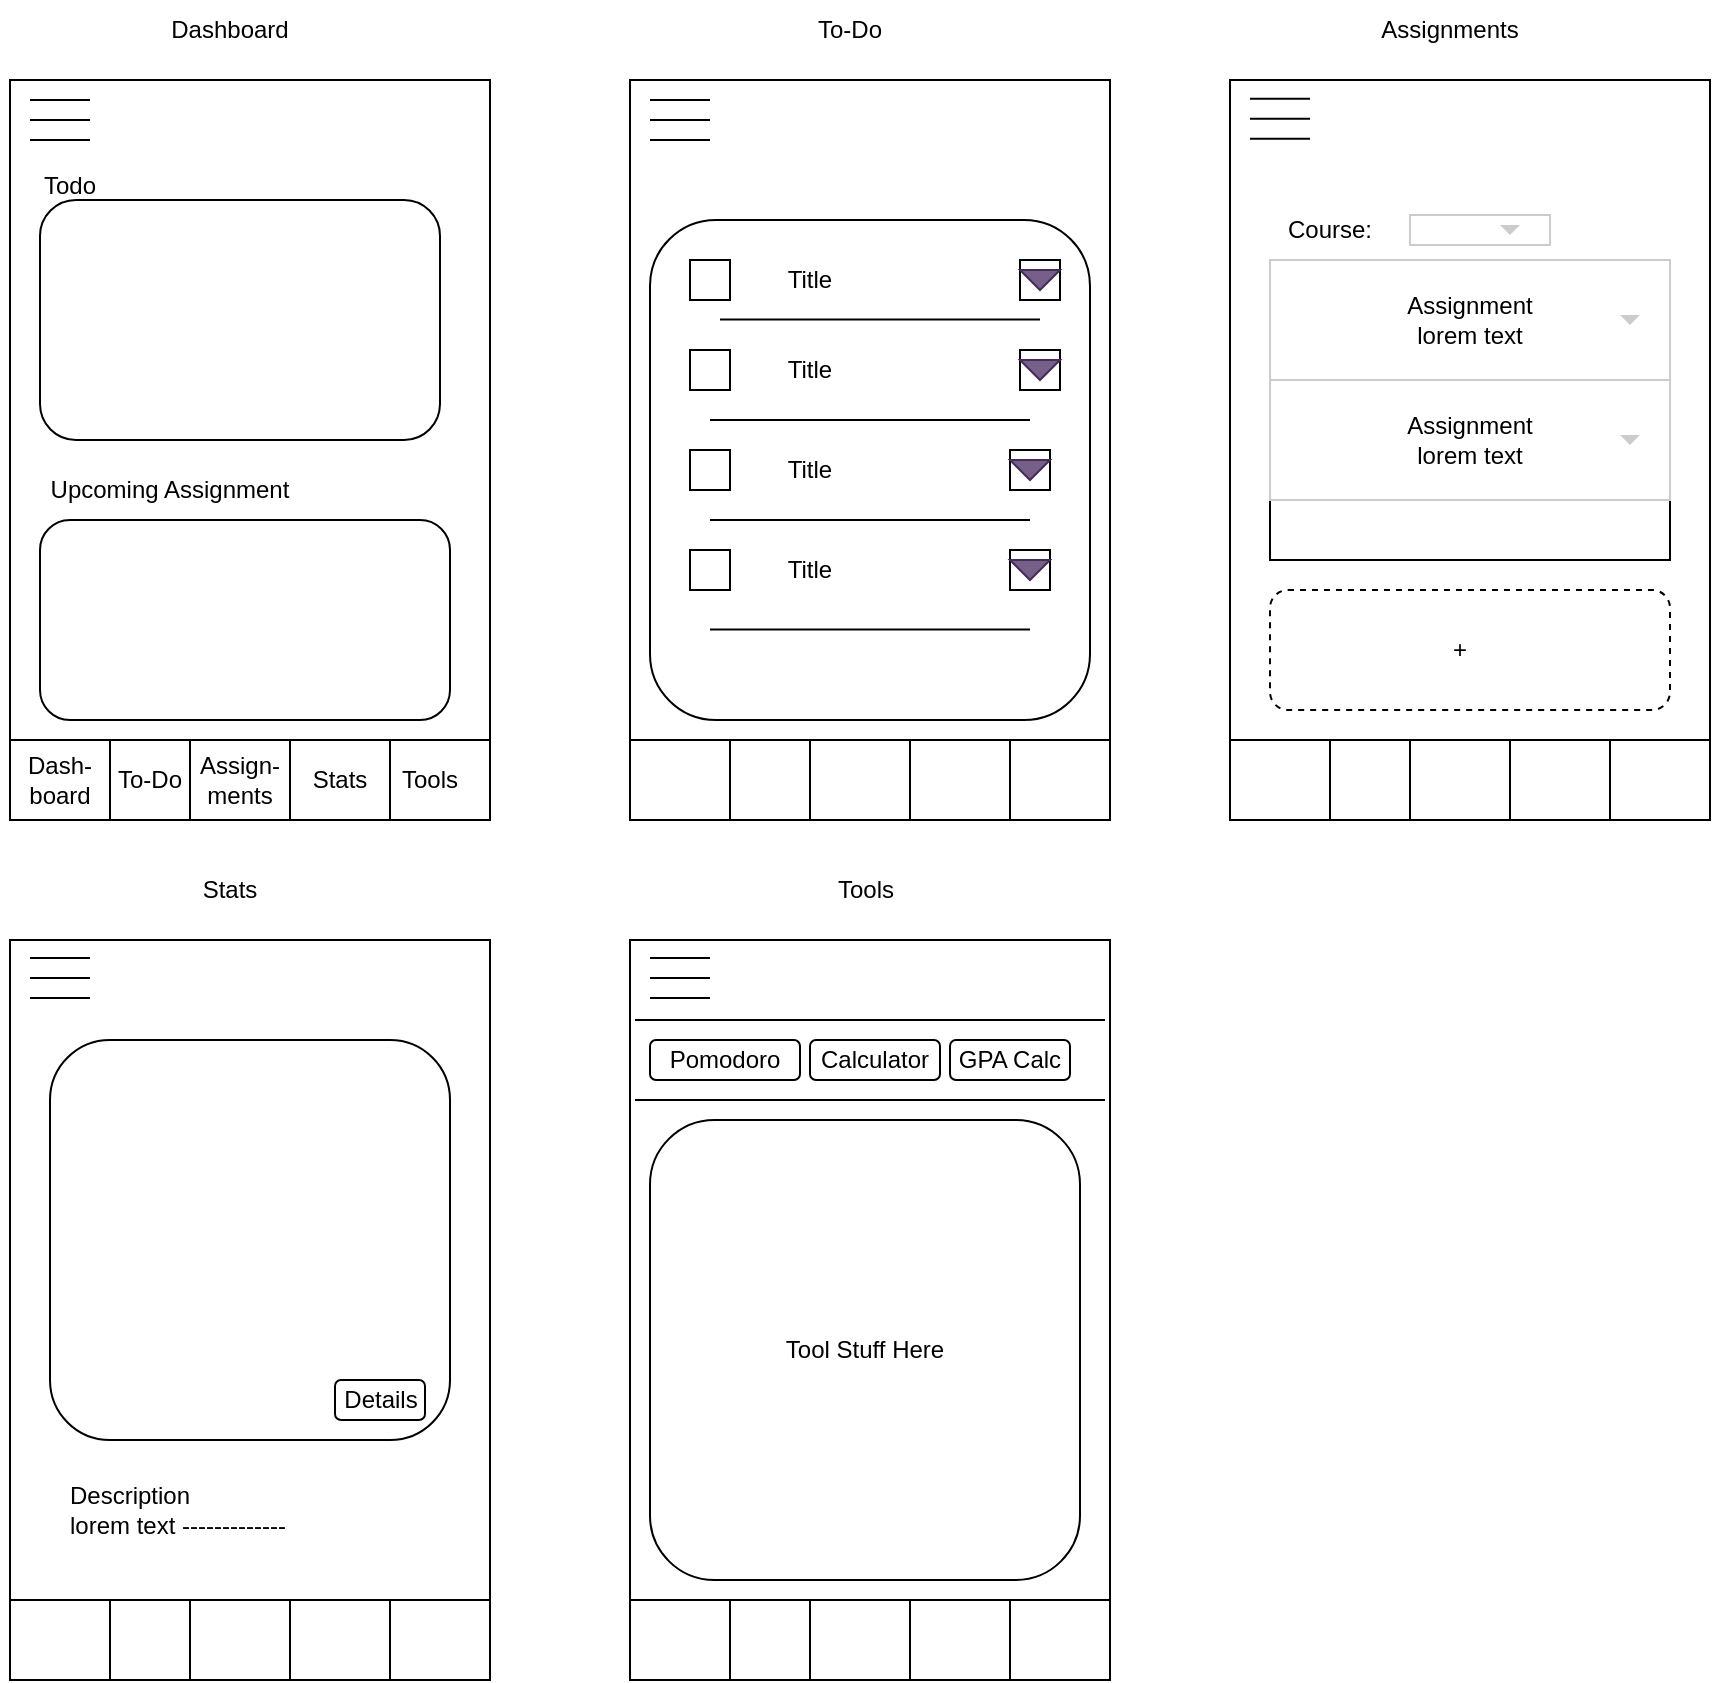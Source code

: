<mxfile>
    <diagram id="NnZ4ZboMtf_kZvzCMvBh" name="Page-1">
        <mxGraphModel dx="536" dy="348" grid="1" gridSize="10" guides="1" tooltips="1" connect="1" arrows="1" fold="1" page="1" pageScale="1" pageWidth="850" pageHeight="1100" math="0" shadow="0">
            <root>
                <mxCell id="0"/>
                <mxCell id="1" parent="0"/>
                <mxCell id="2" value="" style="rounded=0;whiteSpace=wrap;html=1;" parent="1" vertex="1">
                    <mxGeometry x="170" y="90" width="240" height="370" as="geometry"/>
                </mxCell>
                <mxCell id="5" value="Dashboard" style="text;html=1;align=center;verticalAlign=middle;whiteSpace=wrap;rounded=0;" parent="1" vertex="1">
                    <mxGeometry x="250" y="50" width="60" height="30" as="geometry"/>
                </mxCell>
                <mxCell id="6" value="Todo" style="text;html=1;align=center;verticalAlign=middle;whiteSpace=wrap;rounded=0;" parent="1" vertex="1">
                    <mxGeometry x="170" y="127.5" width="60" height="30" as="geometry"/>
                </mxCell>
                <mxCell id="7" value="" style="rounded=1;whiteSpace=wrap;html=1;" parent="1" vertex="1">
                    <mxGeometry x="185" y="150" width="200" height="120" as="geometry"/>
                </mxCell>
                <mxCell id="8" value="Upcoming Assignment" style="text;html=1;align=center;verticalAlign=middle;whiteSpace=wrap;rounded=0;" parent="1" vertex="1">
                    <mxGeometry x="185" y="280" width="130" height="30" as="geometry"/>
                </mxCell>
                <mxCell id="9" value="" style="rounded=1;whiteSpace=wrap;html=1;" parent="1" vertex="1">
                    <mxGeometry x="185" y="310" width="205" height="100" as="geometry"/>
                </mxCell>
                <mxCell id="10" value="" style="rounded=0;whiteSpace=wrap;html=1;" parent="1" vertex="1">
                    <mxGeometry x="170" y="420" width="240" height="40" as="geometry"/>
                </mxCell>
                <mxCell id="11" value="" style="rounded=0;whiteSpace=wrap;html=1;" parent="1" vertex="1">
                    <mxGeometry x="170" y="420" width="50" height="40" as="geometry"/>
                </mxCell>
                <mxCell id="12" value="" style="rounded=0;whiteSpace=wrap;html=1;" parent="1" vertex="1">
                    <mxGeometry x="220" y="420" width="40" height="40" as="geometry"/>
                </mxCell>
                <mxCell id="13" value="" style="rounded=0;whiteSpace=wrap;html=1;" parent="1" vertex="1">
                    <mxGeometry x="260" y="420" width="50" height="40" as="geometry"/>
                </mxCell>
                <mxCell id="14" value="" style="rounded=0;whiteSpace=wrap;html=1;" parent="1" vertex="1">
                    <mxGeometry x="310" y="420" width="50" height="40" as="geometry"/>
                </mxCell>
                <mxCell id="15" value="" style="rounded=0;whiteSpace=wrap;html=1;" parent="1" vertex="1">
                    <mxGeometry x="480" y="90" width="240" height="370" as="geometry"/>
                </mxCell>
                <mxCell id="16" value="To-Do" style="text;html=1;align=center;verticalAlign=middle;whiteSpace=wrap;rounded=0;" parent="1" vertex="1">
                    <mxGeometry x="560" y="50" width="60" height="30" as="geometry"/>
                </mxCell>
                <mxCell id="21" value="" style="rounded=0;whiteSpace=wrap;html=1;" parent="1" vertex="1">
                    <mxGeometry x="480" y="420" width="240" height="40" as="geometry"/>
                </mxCell>
                <mxCell id="22" value="" style="rounded=0;whiteSpace=wrap;html=1;" parent="1" vertex="1">
                    <mxGeometry x="480" y="420" width="50" height="40" as="geometry"/>
                </mxCell>
                <mxCell id="23" value="" style="rounded=0;whiteSpace=wrap;html=1;" parent="1" vertex="1">
                    <mxGeometry x="530" y="420" width="40" height="40" as="geometry"/>
                </mxCell>
                <mxCell id="24" value="" style="rounded=0;whiteSpace=wrap;html=1;" parent="1" vertex="1">
                    <mxGeometry x="570" y="420" width="50" height="40" as="geometry"/>
                </mxCell>
                <mxCell id="25" value="" style="rounded=0;whiteSpace=wrap;html=1;" parent="1" vertex="1">
                    <mxGeometry x="620" y="420" width="50" height="40" as="geometry"/>
                </mxCell>
                <mxCell id="26" value="" style="rounded=0;whiteSpace=wrap;html=1;" parent="1" vertex="1">
                    <mxGeometry x="170" y="520" width="240" height="370" as="geometry"/>
                </mxCell>
                <mxCell id="27" value="Stats" style="text;html=1;align=center;verticalAlign=middle;whiteSpace=wrap;rounded=0;" parent="1" vertex="1">
                    <mxGeometry x="250" y="480" width="60" height="30" as="geometry"/>
                </mxCell>
                <mxCell id="28" value="" style="rounded=0;whiteSpace=wrap;html=1;" parent="1" vertex="1">
                    <mxGeometry x="170" y="850" width="240" height="40" as="geometry"/>
                </mxCell>
                <mxCell id="29" value="" style="rounded=0;whiteSpace=wrap;html=1;" parent="1" vertex="1">
                    <mxGeometry x="170" y="850" width="50" height="40" as="geometry"/>
                </mxCell>
                <mxCell id="30" value="" style="rounded=0;whiteSpace=wrap;html=1;" parent="1" vertex="1">
                    <mxGeometry x="220" y="850" width="40" height="40" as="geometry"/>
                </mxCell>
                <mxCell id="31" value="" style="rounded=0;whiteSpace=wrap;html=1;" parent="1" vertex="1">
                    <mxGeometry x="260" y="850" width="50" height="40" as="geometry"/>
                </mxCell>
                <mxCell id="32" value="" style="rounded=0;whiteSpace=wrap;html=1;" parent="1" vertex="1">
                    <mxGeometry x="310" y="850" width="50" height="40" as="geometry"/>
                </mxCell>
                <mxCell id="33" value="" style="rounded=0;whiteSpace=wrap;html=1;" parent="1" vertex="1">
                    <mxGeometry x="480" y="520" width="240" height="370" as="geometry"/>
                </mxCell>
                <mxCell id="34" value="Tools" style="text;html=1;align=center;verticalAlign=middle;whiteSpace=wrap;rounded=0;" parent="1" vertex="1">
                    <mxGeometry x="567.5" y="480" width="60" height="30" as="geometry"/>
                </mxCell>
                <mxCell id="35" value="" style="rounded=0;whiteSpace=wrap;html=1;" parent="1" vertex="1">
                    <mxGeometry x="480" y="850" width="240" height="40" as="geometry"/>
                </mxCell>
                <mxCell id="36" value="" style="rounded=0;whiteSpace=wrap;html=1;" parent="1" vertex="1">
                    <mxGeometry x="480" y="850" width="50" height="40" as="geometry"/>
                </mxCell>
                <mxCell id="37" value="" style="rounded=0;whiteSpace=wrap;html=1;" parent="1" vertex="1">
                    <mxGeometry x="530" y="850" width="40" height="40" as="geometry"/>
                </mxCell>
                <mxCell id="38" value="" style="rounded=0;whiteSpace=wrap;html=1;" parent="1" vertex="1">
                    <mxGeometry x="570" y="850" width="50" height="40" as="geometry"/>
                </mxCell>
                <mxCell id="39" value="" style="rounded=0;whiteSpace=wrap;html=1;" parent="1" vertex="1">
                    <mxGeometry x="620" y="850" width="50" height="40" as="geometry"/>
                </mxCell>
                <mxCell id="40" value="" style="rounded=0;whiteSpace=wrap;html=1;" parent="1" vertex="1">
                    <mxGeometry x="780" y="90" width="240" height="370" as="geometry"/>
                </mxCell>
                <mxCell id="41" value="Assignments" style="text;html=1;align=center;verticalAlign=middle;whiteSpace=wrap;rounded=0;" parent="1" vertex="1">
                    <mxGeometry x="860" y="50" width="60" height="30" as="geometry"/>
                </mxCell>
                <mxCell id="42" value="" style="rounded=0;whiteSpace=wrap;html=1;" parent="1" vertex="1">
                    <mxGeometry x="780" y="420" width="240" height="40" as="geometry"/>
                </mxCell>
                <mxCell id="43" value="" style="rounded=0;whiteSpace=wrap;html=1;" parent="1" vertex="1">
                    <mxGeometry x="780" y="420" width="50" height="40" as="geometry"/>
                </mxCell>
                <mxCell id="44" value="" style="rounded=0;whiteSpace=wrap;html=1;" parent="1" vertex="1">
                    <mxGeometry x="830" y="420" width="40" height="40" as="geometry"/>
                </mxCell>
                <mxCell id="45" value="" style="rounded=0;whiteSpace=wrap;html=1;" parent="1" vertex="1">
                    <mxGeometry x="870" y="420" width="50" height="40" as="geometry"/>
                </mxCell>
                <mxCell id="46" value="" style="rounded=0;whiteSpace=wrap;html=1;" parent="1" vertex="1">
                    <mxGeometry x="920" y="420" width="50" height="40" as="geometry"/>
                </mxCell>
                <mxCell id="47" value="Dash-board" style="text;html=1;align=center;verticalAlign=middle;whiteSpace=wrap;rounded=0;rotation=0;" parent="1" vertex="1">
                    <mxGeometry x="165" y="425" width="60" height="30" as="geometry"/>
                </mxCell>
                <mxCell id="48" value="To-Do" style="text;html=1;align=center;verticalAlign=middle;whiteSpace=wrap;rounded=0;" parent="1" vertex="1">
                    <mxGeometry x="210" y="425" width="60" height="30" as="geometry"/>
                </mxCell>
                <mxCell id="49" value="Assign-ments" style="text;html=1;align=center;verticalAlign=middle;whiteSpace=wrap;rounded=0;" parent="1" vertex="1">
                    <mxGeometry x="255" y="425" width="60" height="30" as="geometry"/>
                </mxCell>
                <mxCell id="50" value="Stats" style="text;html=1;align=center;verticalAlign=middle;whiteSpace=wrap;rounded=0;" parent="1" vertex="1">
                    <mxGeometry x="305" y="425" width="60" height="30" as="geometry"/>
                </mxCell>
                <mxCell id="51" value="Tools" style="text;html=1;align=center;verticalAlign=middle;whiteSpace=wrap;rounded=0;" parent="1" vertex="1">
                    <mxGeometry x="350" y="425" width="60" height="30" as="geometry"/>
                </mxCell>
                <mxCell id="52" value="" style="rounded=1;whiteSpace=wrap;html=1;" parent="1" vertex="1">
                    <mxGeometry x="490" y="160" width="220" height="250" as="geometry"/>
                </mxCell>
                <mxCell id="57" value="" style="endArrow=none;html=1;" parent="1" edge="1">
                    <mxGeometry width="50" height="50" relative="1" as="geometry">
                        <mxPoint x="180" y="100" as="sourcePoint"/>
                        <mxPoint x="210" y="100" as="targetPoint"/>
                    </mxGeometry>
                </mxCell>
                <mxCell id="58" value="" style="endArrow=none;html=1;" parent="1" edge="1">
                    <mxGeometry width="50" height="50" relative="1" as="geometry">
                        <mxPoint x="180" y="110" as="sourcePoint"/>
                        <mxPoint x="210" y="110" as="targetPoint"/>
                    </mxGeometry>
                </mxCell>
                <mxCell id="59" value="" style="endArrow=none;html=1;" parent="1" edge="1">
                    <mxGeometry width="50" height="50" relative="1" as="geometry">
                        <mxPoint x="180" y="120" as="sourcePoint"/>
                        <mxPoint x="210" y="120" as="targetPoint"/>
                    </mxGeometry>
                </mxCell>
                <mxCell id="60" value="" style="endArrow=none;html=1;" parent="1" edge="1">
                    <mxGeometry width="50" height="50" relative="1" as="geometry">
                        <mxPoint x="490" y="100" as="sourcePoint"/>
                        <mxPoint x="520" y="100" as="targetPoint"/>
                    </mxGeometry>
                </mxCell>
                <mxCell id="61" value="" style="endArrow=none;html=1;" parent="1" edge="1">
                    <mxGeometry width="50" height="50" relative="1" as="geometry">
                        <mxPoint x="490" y="110" as="sourcePoint"/>
                        <mxPoint x="520" y="110" as="targetPoint"/>
                    </mxGeometry>
                </mxCell>
                <mxCell id="62" value="" style="endArrow=none;html=1;" parent="1" edge="1">
                    <mxGeometry width="50" height="50" relative="1" as="geometry">
                        <mxPoint x="490" y="120" as="sourcePoint"/>
                        <mxPoint x="520" y="120" as="targetPoint"/>
                    </mxGeometry>
                </mxCell>
                <mxCell id="63" value="" style="rounded=0;whiteSpace=wrap;html=1;" parent="1" vertex="1">
                    <mxGeometry x="510" y="180" width="20" height="20" as="geometry"/>
                </mxCell>
                <mxCell id="64" value="Title" style="text;html=1;align=center;verticalAlign=middle;whiteSpace=wrap;rounded=0;" parent="1" vertex="1">
                    <mxGeometry x="540" y="175" width="60" height="30" as="geometry"/>
                </mxCell>
                <mxCell id="65" value="" style="rounded=0;whiteSpace=wrap;html=1;" parent="1" vertex="1">
                    <mxGeometry x="510" y="225" width="20" height="20" as="geometry"/>
                </mxCell>
                <mxCell id="66" value="Title" style="text;html=1;align=center;verticalAlign=middle;whiteSpace=wrap;rounded=0;" parent="1" vertex="1">
                    <mxGeometry x="540" y="220" width="60" height="30" as="geometry"/>
                </mxCell>
                <mxCell id="67" value="" style="rounded=0;whiteSpace=wrap;html=1;" parent="1" vertex="1">
                    <mxGeometry x="510" y="275" width="20" height="20" as="geometry"/>
                </mxCell>
                <mxCell id="68" value="Title" style="text;html=1;align=center;verticalAlign=middle;whiteSpace=wrap;rounded=0;" parent="1" vertex="1">
                    <mxGeometry x="540" y="270" width="60" height="30" as="geometry"/>
                </mxCell>
                <mxCell id="69" value="" style="rounded=0;whiteSpace=wrap;html=1;" parent="1" vertex="1">
                    <mxGeometry x="510" y="325" width="20" height="20" as="geometry"/>
                </mxCell>
                <mxCell id="70" value="Title" style="text;html=1;align=center;verticalAlign=middle;whiteSpace=wrap;rounded=0;" parent="1" vertex="1">
                    <mxGeometry x="540" y="320" width="60" height="30" as="geometry"/>
                </mxCell>
                <mxCell id="72" value="" style="endArrow=none;html=1;" parent="1" edge="1">
                    <mxGeometry width="50" height="50" relative="1" as="geometry">
                        <mxPoint x="525" y="209.71" as="sourcePoint"/>
                        <mxPoint x="685" y="209.71" as="targetPoint"/>
                    </mxGeometry>
                </mxCell>
                <mxCell id="73" value="" style="endArrow=none;html=1;" parent="1" edge="1">
                    <mxGeometry width="50" height="50" relative="1" as="geometry">
                        <mxPoint x="520" y="260" as="sourcePoint"/>
                        <mxPoint x="680" y="260" as="targetPoint"/>
                    </mxGeometry>
                </mxCell>
                <mxCell id="74" value="" style="endArrow=none;html=1;" parent="1" edge="1">
                    <mxGeometry width="50" height="50" relative="1" as="geometry">
                        <mxPoint x="520" y="310" as="sourcePoint"/>
                        <mxPoint x="680" y="310" as="targetPoint"/>
                    </mxGeometry>
                </mxCell>
                <mxCell id="75" value="" style="endArrow=none;html=1;" parent="1" edge="1">
                    <mxGeometry width="50" height="50" relative="1" as="geometry">
                        <mxPoint x="520" y="364.71" as="sourcePoint"/>
                        <mxPoint x="680" y="364.71" as="targetPoint"/>
                    </mxGeometry>
                </mxCell>
                <mxCell id="76" value="" style="rounded=0;whiteSpace=wrap;html=1;" parent="1" vertex="1">
                    <mxGeometry x="670" y="325" width="20" height="20" as="geometry"/>
                </mxCell>
                <mxCell id="77" value="" style="triangle;whiteSpace=wrap;html=1;rotation=90;fillColor=#76608a;fontColor=#ffffff;strokeColor=#432D57;" parent="1" vertex="1">
                    <mxGeometry x="675" y="325" width="10" height="20" as="geometry"/>
                </mxCell>
                <mxCell id="78" value="" style="rounded=0;whiteSpace=wrap;html=1;" parent="1" vertex="1">
                    <mxGeometry x="670" y="275" width="20" height="20" as="geometry"/>
                </mxCell>
                <mxCell id="79" value="" style="triangle;whiteSpace=wrap;html=1;rotation=90;fillColor=#76608a;fontColor=#ffffff;strokeColor=#432D57;" parent="1" vertex="1">
                    <mxGeometry x="675" y="275" width="10" height="20" as="geometry"/>
                </mxCell>
                <mxCell id="80" value="" style="rounded=0;whiteSpace=wrap;html=1;" parent="1" vertex="1">
                    <mxGeometry x="675" y="225" width="20" height="20" as="geometry"/>
                </mxCell>
                <mxCell id="81" value="" style="triangle;whiteSpace=wrap;html=1;rotation=90;fillColor=#76608a;fontColor=#ffffff;strokeColor=#432D57;" parent="1" vertex="1">
                    <mxGeometry x="680" y="225" width="10" height="20" as="geometry"/>
                </mxCell>
                <mxCell id="82" value="" style="rounded=0;whiteSpace=wrap;html=1;" parent="1" vertex="1">
                    <mxGeometry x="675" y="180" width="20" height="20" as="geometry"/>
                </mxCell>
                <mxCell id="83" value="" style="triangle;whiteSpace=wrap;html=1;rotation=90;fillColor=#76608a;fontColor=#ffffff;strokeColor=#432D57;" parent="1" vertex="1">
                    <mxGeometry x="680" y="180" width="10" height="20" as="geometry"/>
                </mxCell>
                <mxCell id="84" value="" style="endArrow=none;html=1;" parent="1" edge="1">
                    <mxGeometry width="50" height="50" relative="1" as="geometry">
                        <mxPoint x="790" y="99.43" as="sourcePoint"/>
                        <mxPoint x="820" y="99.43" as="targetPoint"/>
                    </mxGeometry>
                </mxCell>
                <mxCell id="85" value="" style="endArrow=none;html=1;" parent="1" edge="1">
                    <mxGeometry width="50" height="50" relative="1" as="geometry">
                        <mxPoint x="790" y="109.43" as="sourcePoint"/>
                        <mxPoint x="820" y="109.43" as="targetPoint"/>
                    </mxGeometry>
                </mxCell>
                <mxCell id="86" value="" style="endArrow=none;html=1;" parent="1" edge="1">
                    <mxGeometry width="50" height="50" relative="1" as="geometry">
                        <mxPoint x="790" y="119.43" as="sourcePoint"/>
                        <mxPoint x="820" y="119.43" as="targetPoint"/>
                    </mxGeometry>
                </mxCell>
                <mxCell id="90" value="" style="endArrow=none;html=1;" parent="1" edge="1">
                    <mxGeometry width="50" height="50" relative="1" as="geometry">
                        <mxPoint x="490" y="529" as="sourcePoint"/>
                        <mxPoint x="520" y="529" as="targetPoint"/>
                    </mxGeometry>
                </mxCell>
                <mxCell id="91" value="" style="endArrow=none;html=1;" parent="1" edge="1">
                    <mxGeometry width="50" height="50" relative="1" as="geometry">
                        <mxPoint x="490" y="539" as="sourcePoint"/>
                        <mxPoint x="520" y="539" as="targetPoint"/>
                    </mxGeometry>
                </mxCell>
                <mxCell id="92" value="" style="endArrow=none;html=1;" parent="1" edge="1">
                    <mxGeometry width="50" height="50" relative="1" as="geometry">
                        <mxPoint x="490" y="549" as="sourcePoint"/>
                        <mxPoint x="520" y="549" as="targetPoint"/>
                    </mxGeometry>
                </mxCell>
                <mxCell id="96" value="" style="endArrow=none;html=1;" parent="1" edge="1">
                    <mxGeometry width="50" height="50" relative="1" as="geometry">
                        <mxPoint x="180" y="529" as="sourcePoint"/>
                        <mxPoint x="210" y="529" as="targetPoint"/>
                    </mxGeometry>
                </mxCell>
                <mxCell id="97" value="" style="endArrow=none;html=1;" parent="1" edge="1">
                    <mxGeometry width="50" height="50" relative="1" as="geometry">
                        <mxPoint x="180" y="539" as="sourcePoint"/>
                        <mxPoint x="210" y="539" as="targetPoint"/>
                    </mxGeometry>
                </mxCell>
                <mxCell id="98" value="" style="endArrow=none;html=1;" parent="1" edge="1">
                    <mxGeometry width="50" height="50" relative="1" as="geometry">
                        <mxPoint x="180" y="549" as="sourcePoint"/>
                        <mxPoint x="210" y="549" as="targetPoint"/>
                    </mxGeometry>
                </mxCell>
                <mxCell id="100" value="" style="rounded=1;whiteSpace=wrap;html=1;dashed=1;" parent="1" vertex="1">
                    <mxGeometry x="800" y="345" width="200" height="60" as="geometry"/>
                </mxCell>
                <mxCell id="101" value="+" style="text;html=1;align=center;verticalAlign=middle;whiteSpace=wrap;rounded=0;" parent="1" vertex="1">
                    <mxGeometry x="865" y="360" width="60" height="30" as="geometry"/>
                </mxCell>
                <mxCell id="102" value="Course:" style="text;html=1;align=center;verticalAlign=middle;whiteSpace=wrap;rounded=0;" parent="1" vertex="1">
                    <mxGeometry x="800" y="150" width="60" height="30" as="geometry"/>
                </mxCell>
                <mxCell id="104" value="" style="rounded=0;whiteSpace=wrap;html=1;" parent="1" vertex="1">
                    <mxGeometry x="800" y="180" width="200" height="150" as="geometry"/>
                </mxCell>
                <mxCell id="105" value="" style="dashed=0;align=center;fontSize=12;shape=rect;fillColor=#ffffff;strokeColor=#cccccc;whiteSpace=wrap;html=1;" parent="1" vertex="1">
                    <mxGeometry x="870" y="157.5" width="70" height="15" as="geometry"/>
                </mxCell>
                <mxCell id="107" value="" style="dashed=0;html=1;shape=mxgraph.gmdl.triangle;fillColor=#cccccc;strokeColor=none;" parent="105" vertex="1">
                    <mxGeometry x="1" y="0.5" width="10" height="5" relative="1" as="geometry">
                        <mxPoint x="-25" y="-2.5" as="offset"/>
                    </mxGeometry>
                </mxCell>
                <mxCell id="109" value="Assignment&lt;br&gt;lorem text" style="dashed=0;align=center;fontSize=12;shape=rect;fillColor=#ffffff;strokeColor=#cccccc;whiteSpace=wrap;html=1;" parent="1" vertex="1">
                    <mxGeometry x="800" y="180" width="200" height="60" as="geometry"/>
                </mxCell>
                <mxCell id="110" value="" style="dashed=0;html=1;shape=mxgraph.gmdl.triangle;fillColor=#cccccc;strokeColor=none;" parent="109" vertex="1">
                    <mxGeometry x="1" y="0.5" width="10" height="5" relative="1" as="geometry">
                        <mxPoint x="-25" y="-2.5" as="offset"/>
                    </mxGeometry>
                </mxCell>
                <mxCell id="111" value="Assignment&lt;br&gt;lorem text" style="dashed=0;align=center;fontSize=12;shape=rect;fillColor=#ffffff;strokeColor=#cccccc;whiteSpace=wrap;html=1;" parent="1" vertex="1">
                    <mxGeometry x="800" y="240" width="200" height="60" as="geometry"/>
                </mxCell>
                <mxCell id="112" value="" style="dashed=0;html=1;shape=mxgraph.gmdl.triangle;fillColor=#cccccc;strokeColor=none;" parent="111" vertex="1">
                    <mxGeometry x="1" y="0.5" width="10" height="5" relative="1" as="geometry">
                        <mxPoint x="-25" y="-2.5" as="offset"/>
                    </mxGeometry>
                </mxCell>
                <mxCell id="113" value="" style="rounded=1;whiteSpace=wrap;html=1;" parent="1" vertex="1">
                    <mxGeometry x="190" y="570" width="200" height="200" as="geometry"/>
                </mxCell>
                <mxCell id="114" value="Description&lt;br&gt;lorem text -------------" style="text;html=1;align=left;verticalAlign=middle;whiteSpace=wrap;rounded=0;" parent="1" vertex="1">
                    <mxGeometry x="197.5" y="780" width="180" height="50" as="geometry"/>
                </mxCell>
                <mxCell id="115" value="Details" style="rounded=1;whiteSpace=wrap;html=1;" parent="1" vertex="1">
                    <mxGeometry x="332.5" y="740" width="45" height="20" as="geometry"/>
                </mxCell>
                <mxCell id="116" value="" style="endArrow=none;html=1;" parent="1" edge="1">
                    <mxGeometry width="50" height="50" relative="1" as="geometry">
                        <mxPoint x="482.5" y="560" as="sourcePoint"/>
                        <mxPoint x="717.5" y="560" as="targetPoint"/>
                    </mxGeometry>
                </mxCell>
                <mxCell id="117" value="Pomodoro" style="rounded=1;whiteSpace=wrap;html=1;" parent="1" vertex="1">
                    <mxGeometry x="490" y="570" width="75" height="20" as="geometry"/>
                </mxCell>
                <mxCell id="118" value="Calculator" style="rounded=1;whiteSpace=wrap;html=1;" parent="1" vertex="1">
                    <mxGeometry x="570" y="570" width="65" height="20" as="geometry"/>
                </mxCell>
                <mxCell id="119" value="GPA Calc" style="rounded=1;whiteSpace=wrap;html=1;" parent="1" vertex="1">
                    <mxGeometry x="640" y="570" width="60" height="20" as="geometry"/>
                </mxCell>
                <mxCell id="121" value="" style="endArrow=none;html=1;" parent="1" edge="1">
                    <mxGeometry width="50" height="50" relative="1" as="geometry">
                        <mxPoint x="482.5" y="600" as="sourcePoint"/>
                        <mxPoint x="717.5" y="600" as="targetPoint"/>
                    </mxGeometry>
                </mxCell>
                <mxCell id="122" value="Tool Stuff Here" style="rounded=1;whiteSpace=wrap;html=1;" parent="1" vertex="1">
                    <mxGeometry x="490" y="610" width="215" height="230" as="geometry"/>
                </mxCell>
            </root>
        </mxGraphModel>
    </diagram>
</mxfile>